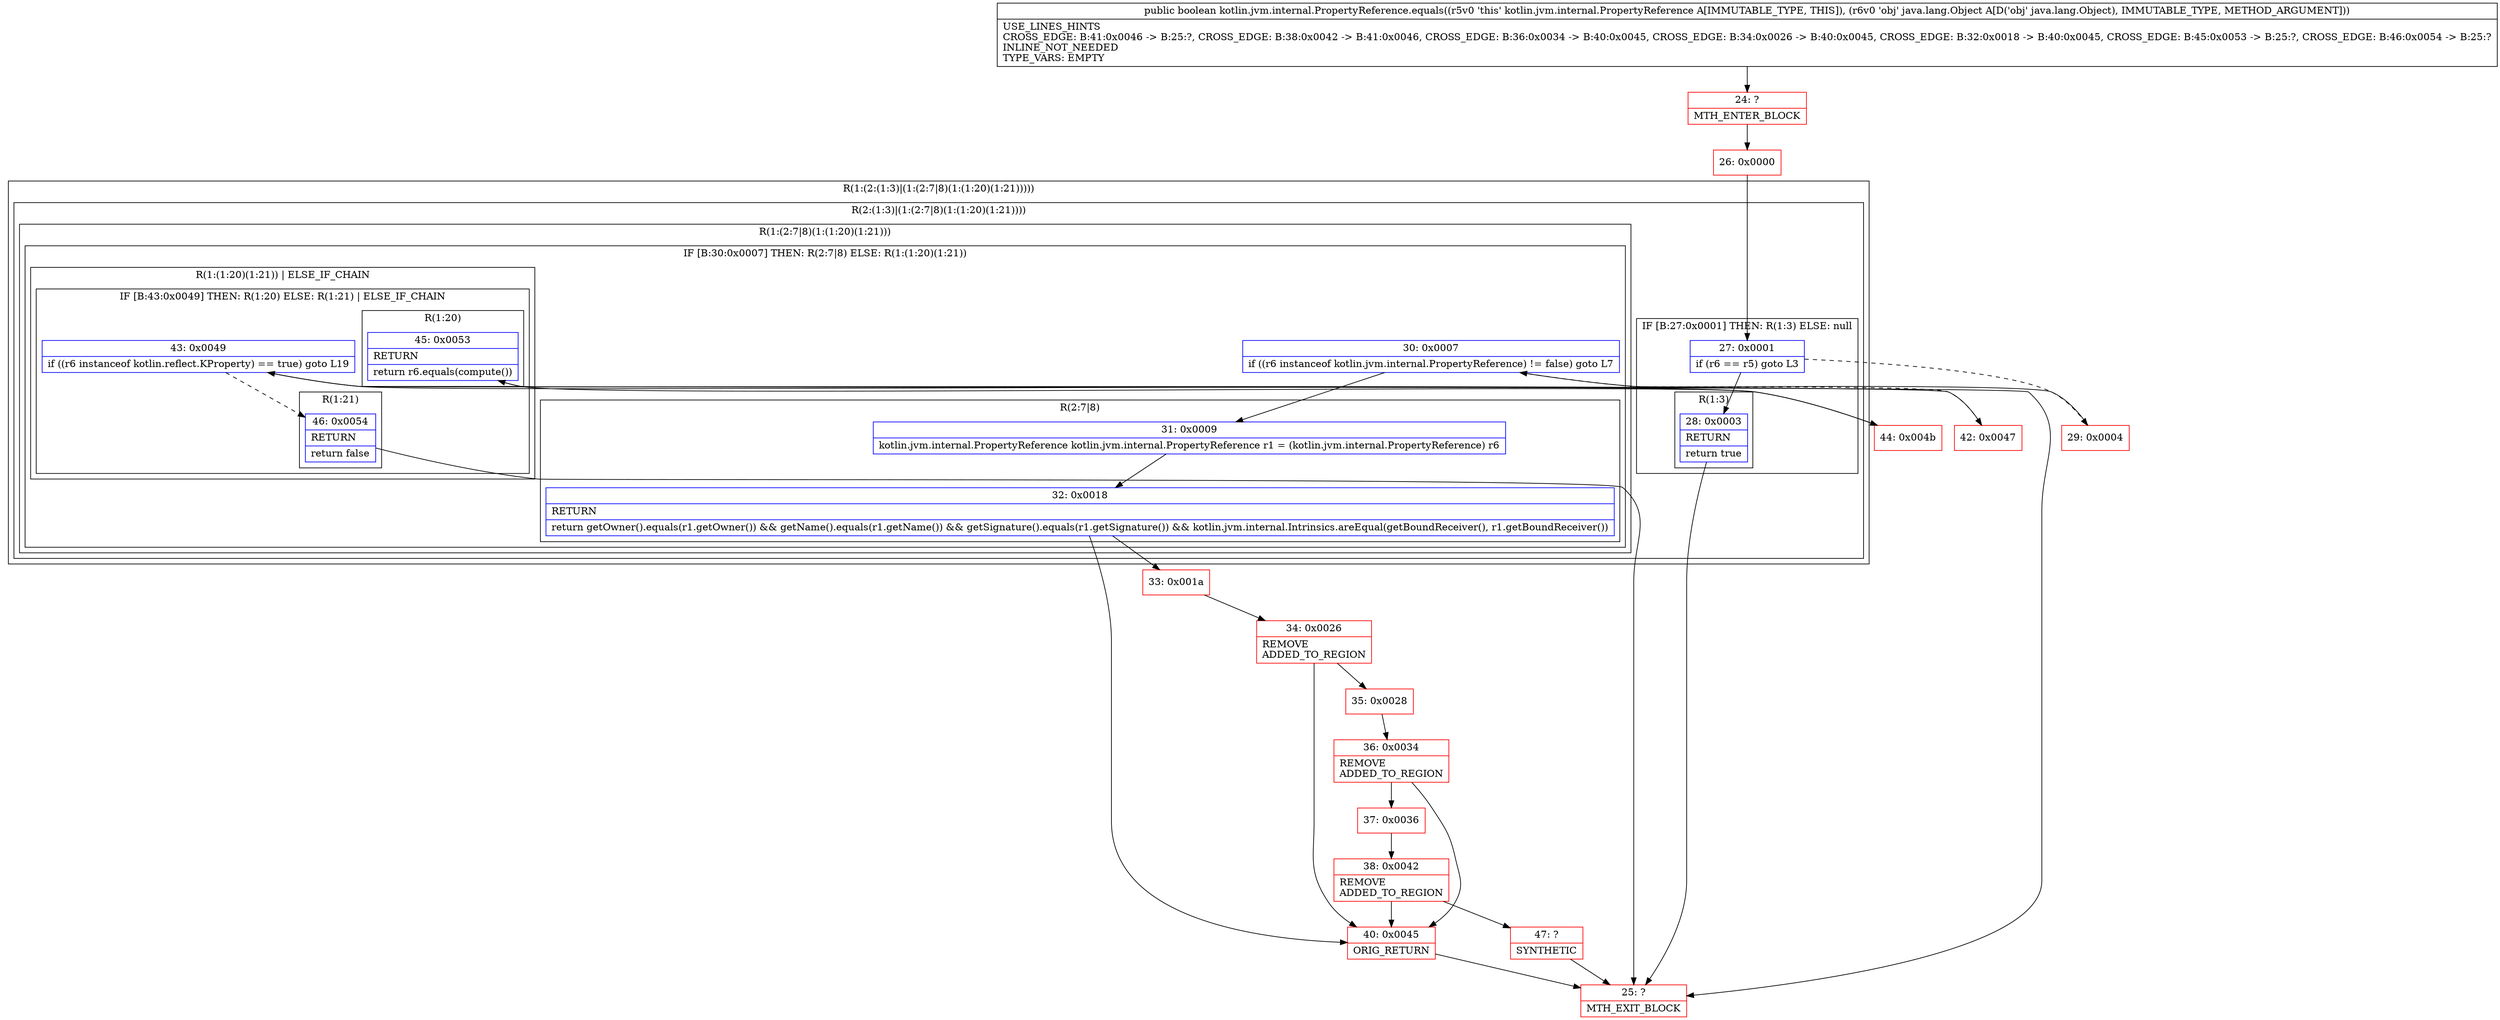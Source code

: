 digraph "CFG forkotlin.jvm.internal.PropertyReference.equals(Ljava\/lang\/Object;)Z" {
subgraph cluster_Region_1535894217 {
label = "R(1:(2:(1:3)|(1:(2:7|8)(1:(1:20)(1:21)))))";
node [shape=record,color=blue];
subgraph cluster_Region_1423373366 {
label = "R(2:(1:3)|(1:(2:7|8)(1:(1:20)(1:21))))";
node [shape=record,color=blue];
subgraph cluster_IfRegion_770220940 {
label = "IF [B:27:0x0001] THEN: R(1:3) ELSE: null";
node [shape=record,color=blue];
Node_27 [shape=record,label="{27\:\ 0x0001|if (r6 == r5) goto L3\l}"];
subgraph cluster_Region_1165731099 {
label = "R(1:3)";
node [shape=record,color=blue];
Node_28 [shape=record,label="{28\:\ 0x0003|RETURN\l|return true\l}"];
}
}
subgraph cluster_Region_1105365719 {
label = "R(1:(2:7|8)(1:(1:20)(1:21)))";
node [shape=record,color=blue];
subgraph cluster_IfRegion_586588569 {
label = "IF [B:30:0x0007] THEN: R(2:7|8) ELSE: R(1:(1:20)(1:21))";
node [shape=record,color=blue];
Node_30 [shape=record,label="{30\:\ 0x0007|if ((r6 instanceof kotlin.jvm.internal.PropertyReference) != false) goto L7\l}"];
subgraph cluster_Region_2122494170 {
label = "R(2:7|8)";
node [shape=record,color=blue];
Node_31 [shape=record,label="{31\:\ 0x0009|kotlin.jvm.internal.PropertyReference kotlin.jvm.internal.PropertyReference r1 = (kotlin.jvm.internal.PropertyReference) r6\l}"];
Node_32 [shape=record,label="{32\:\ 0x0018|RETURN\l|return getOwner().equals(r1.getOwner()) && getName().equals(r1.getName()) && getSignature().equals(r1.getSignature()) && kotlin.jvm.internal.Intrinsics.areEqual(getBoundReceiver(), r1.getBoundReceiver())\l}"];
}
subgraph cluster_Region_1256882824 {
label = "R(1:(1:20)(1:21)) | ELSE_IF_CHAIN\l";
node [shape=record,color=blue];
subgraph cluster_IfRegion_1386325427 {
label = "IF [B:43:0x0049] THEN: R(1:20) ELSE: R(1:21) | ELSE_IF_CHAIN\l";
node [shape=record,color=blue];
Node_43 [shape=record,label="{43\:\ 0x0049|if ((r6 instanceof kotlin.reflect.KProperty) == true) goto L19\l}"];
subgraph cluster_Region_130033922 {
label = "R(1:20)";
node [shape=record,color=blue];
Node_45 [shape=record,label="{45\:\ 0x0053|RETURN\l|return r6.equals(compute())\l}"];
}
subgraph cluster_Region_271428106 {
label = "R(1:21)";
node [shape=record,color=blue];
Node_46 [shape=record,label="{46\:\ 0x0054|RETURN\l|return false\l}"];
}
}
}
}
}
}
}
Node_24 [shape=record,color=red,label="{24\:\ ?|MTH_ENTER_BLOCK\l}"];
Node_26 [shape=record,color=red,label="{26\:\ 0x0000}"];
Node_25 [shape=record,color=red,label="{25\:\ ?|MTH_EXIT_BLOCK\l}"];
Node_29 [shape=record,color=red,label="{29\:\ 0x0004}"];
Node_33 [shape=record,color=red,label="{33\:\ 0x001a}"];
Node_34 [shape=record,color=red,label="{34\:\ 0x0026|REMOVE\lADDED_TO_REGION\l}"];
Node_35 [shape=record,color=red,label="{35\:\ 0x0028}"];
Node_36 [shape=record,color=red,label="{36\:\ 0x0034|REMOVE\lADDED_TO_REGION\l}"];
Node_37 [shape=record,color=red,label="{37\:\ 0x0036}"];
Node_38 [shape=record,color=red,label="{38\:\ 0x0042|REMOVE\lADDED_TO_REGION\l}"];
Node_47 [shape=record,color=red,label="{47\:\ ?|SYNTHETIC\l}"];
Node_40 [shape=record,color=red,label="{40\:\ 0x0045|ORIG_RETURN\l}"];
Node_42 [shape=record,color=red,label="{42\:\ 0x0047}"];
Node_44 [shape=record,color=red,label="{44\:\ 0x004b}"];
MethodNode[shape=record,label="{public boolean kotlin.jvm.internal.PropertyReference.equals((r5v0 'this' kotlin.jvm.internal.PropertyReference A[IMMUTABLE_TYPE, THIS]), (r6v0 'obj' java.lang.Object A[D('obj' java.lang.Object), IMMUTABLE_TYPE, METHOD_ARGUMENT]))  | USE_LINES_HINTS\lCROSS_EDGE: B:41:0x0046 \-\> B:25:?, CROSS_EDGE: B:38:0x0042 \-\> B:41:0x0046, CROSS_EDGE: B:36:0x0034 \-\> B:40:0x0045, CROSS_EDGE: B:34:0x0026 \-\> B:40:0x0045, CROSS_EDGE: B:32:0x0018 \-\> B:40:0x0045, CROSS_EDGE: B:45:0x0053 \-\> B:25:?, CROSS_EDGE: B:46:0x0054 \-\> B:25:?\lINLINE_NOT_NEEDED\lTYPE_VARS: EMPTY\l}"];
MethodNode -> Node_24;Node_27 -> Node_28;
Node_27 -> Node_29[style=dashed];
Node_28 -> Node_25;
Node_30 -> Node_31;
Node_30 -> Node_42[style=dashed];
Node_31 -> Node_32;
Node_32 -> Node_33;
Node_32 -> Node_40;
Node_43 -> Node_44;
Node_43 -> Node_46[style=dashed];
Node_45 -> Node_25;
Node_46 -> Node_25;
Node_24 -> Node_26;
Node_26 -> Node_27;
Node_29 -> Node_30;
Node_33 -> Node_34;
Node_34 -> Node_35;
Node_34 -> Node_40;
Node_35 -> Node_36;
Node_36 -> Node_37;
Node_36 -> Node_40;
Node_37 -> Node_38;
Node_38 -> Node_40;
Node_38 -> Node_47;
Node_47 -> Node_25;
Node_40 -> Node_25;
Node_42 -> Node_43;
Node_44 -> Node_45;
}

